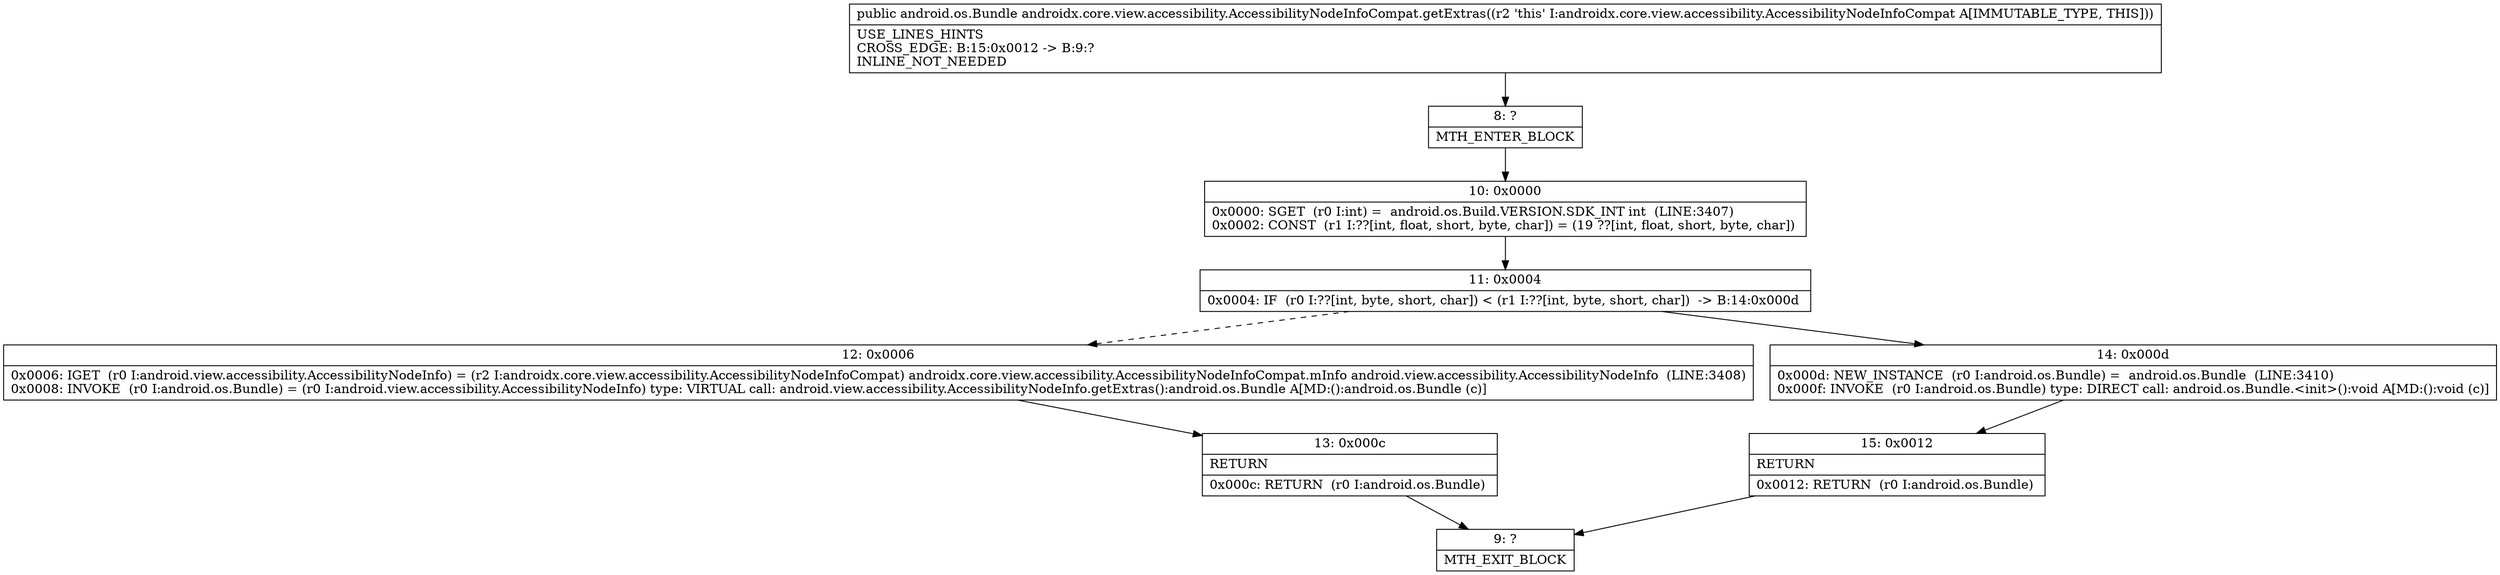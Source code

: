 digraph "CFG forandroidx.core.view.accessibility.AccessibilityNodeInfoCompat.getExtras()Landroid\/os\/Bundle;" {
Node_8 [shape=record,label="{8\:\ ?|MTH_ENTER_BLOCK\l}"];
Node_10 [shape=record,label="{10\:\ 0x0000|0x0000: SGET  (r0 I:int) =  android.os.Build.VERSION.SDK_INT int  (LINE:3407)\l0x0002: CONST  (r1 I:??[int, float, short, byte, char]) = (19 ??[int, float, short, byte, char]) \l}"];
Node_11 [shape=record,label="{11\:\ 0x0004|0x0004: IF  (r0 I:??[int, byte, short, char]) \< (r1 I:??[int, byte, short, char])  \-\> B:14:0x000d \l}"];
Node_12 [shape=record,label="{12\:\ 0x0006|0x0006: IGET  (r0 I:android.view.accessibility.AccessibilityNodeInfo) = (r2 I:androidx.core.view.accessibility.AccessibilityNodeInfoCompat) androidx.core.view.accessibility.AccessibilityNodeInfoCompat.mInfo android.view.accessibility.AccessibilityNodeInfo  (LINE:3408)\l0x0008: INVOKE  (r0 I:android.os.Bundle) = (r0 I:android.view.accessibility.AccessibilityNodeInfo) type: VIRTUAL call: android.view.accessibility.AccessibilityNodeInfo.getExtras():android.os.Bundle A[MD:():android.os.Bundle (c)]\l}"];
Node_13 [shape=record,label="{13\:\ 0x000c|RETURN\l|0x000c: RETURN  (r0 I:android.os.Bundle) \l}"];
Node_9 [shape=record,label="{9\:\ ?|MTH_EXIT_BLOCK\l}"];
Node_14 [shape=record,label="{14\:\ 0x000d|0x000d: NEW_INSTANCE  (r0 I:android.os.Bundle) =  android.os.Bundle  (LINE:3410)\l0x000f: INVOKE  (r0 I:android.os.Bundle) type: DIRECT call: android.os.Bundle.\<init\>():void A[MD:():void (c)]\l}"];
Node_15 [shape=record,label="{15\:\ 0x0012|RETURN\l|0x0012: RETURN  (r0 I:android.os.Bundle) \l}"];
MethodNode[shape=record,label="{public android.os.Bundle androidx.core.view.accessibility.AccessibilityNodeInfoCompat.getExtras((r2 'this' I:androidx.core.view.accessibility.AccessibilityNodeInfoCompat A[IMMUTABLE_TYPE, THIS]))  | USE_LINES_HINTS\lCROSS_EDGE: B:15:0x0012 \-\> B:9:?\lINLINE_NOT_NEEDED\l}"];
MethodNode -> Node_8;Node_8 -> Node_10;
Node_10 -> Node_11;
Node_11 -> Node_12[style=dashed];
Node_11 -> Node_14;
Node_12 -> Node_13;
Node_13 -> Node_9;
Node_14 -> Node_15;
Node_15 -> Node_9;
}

